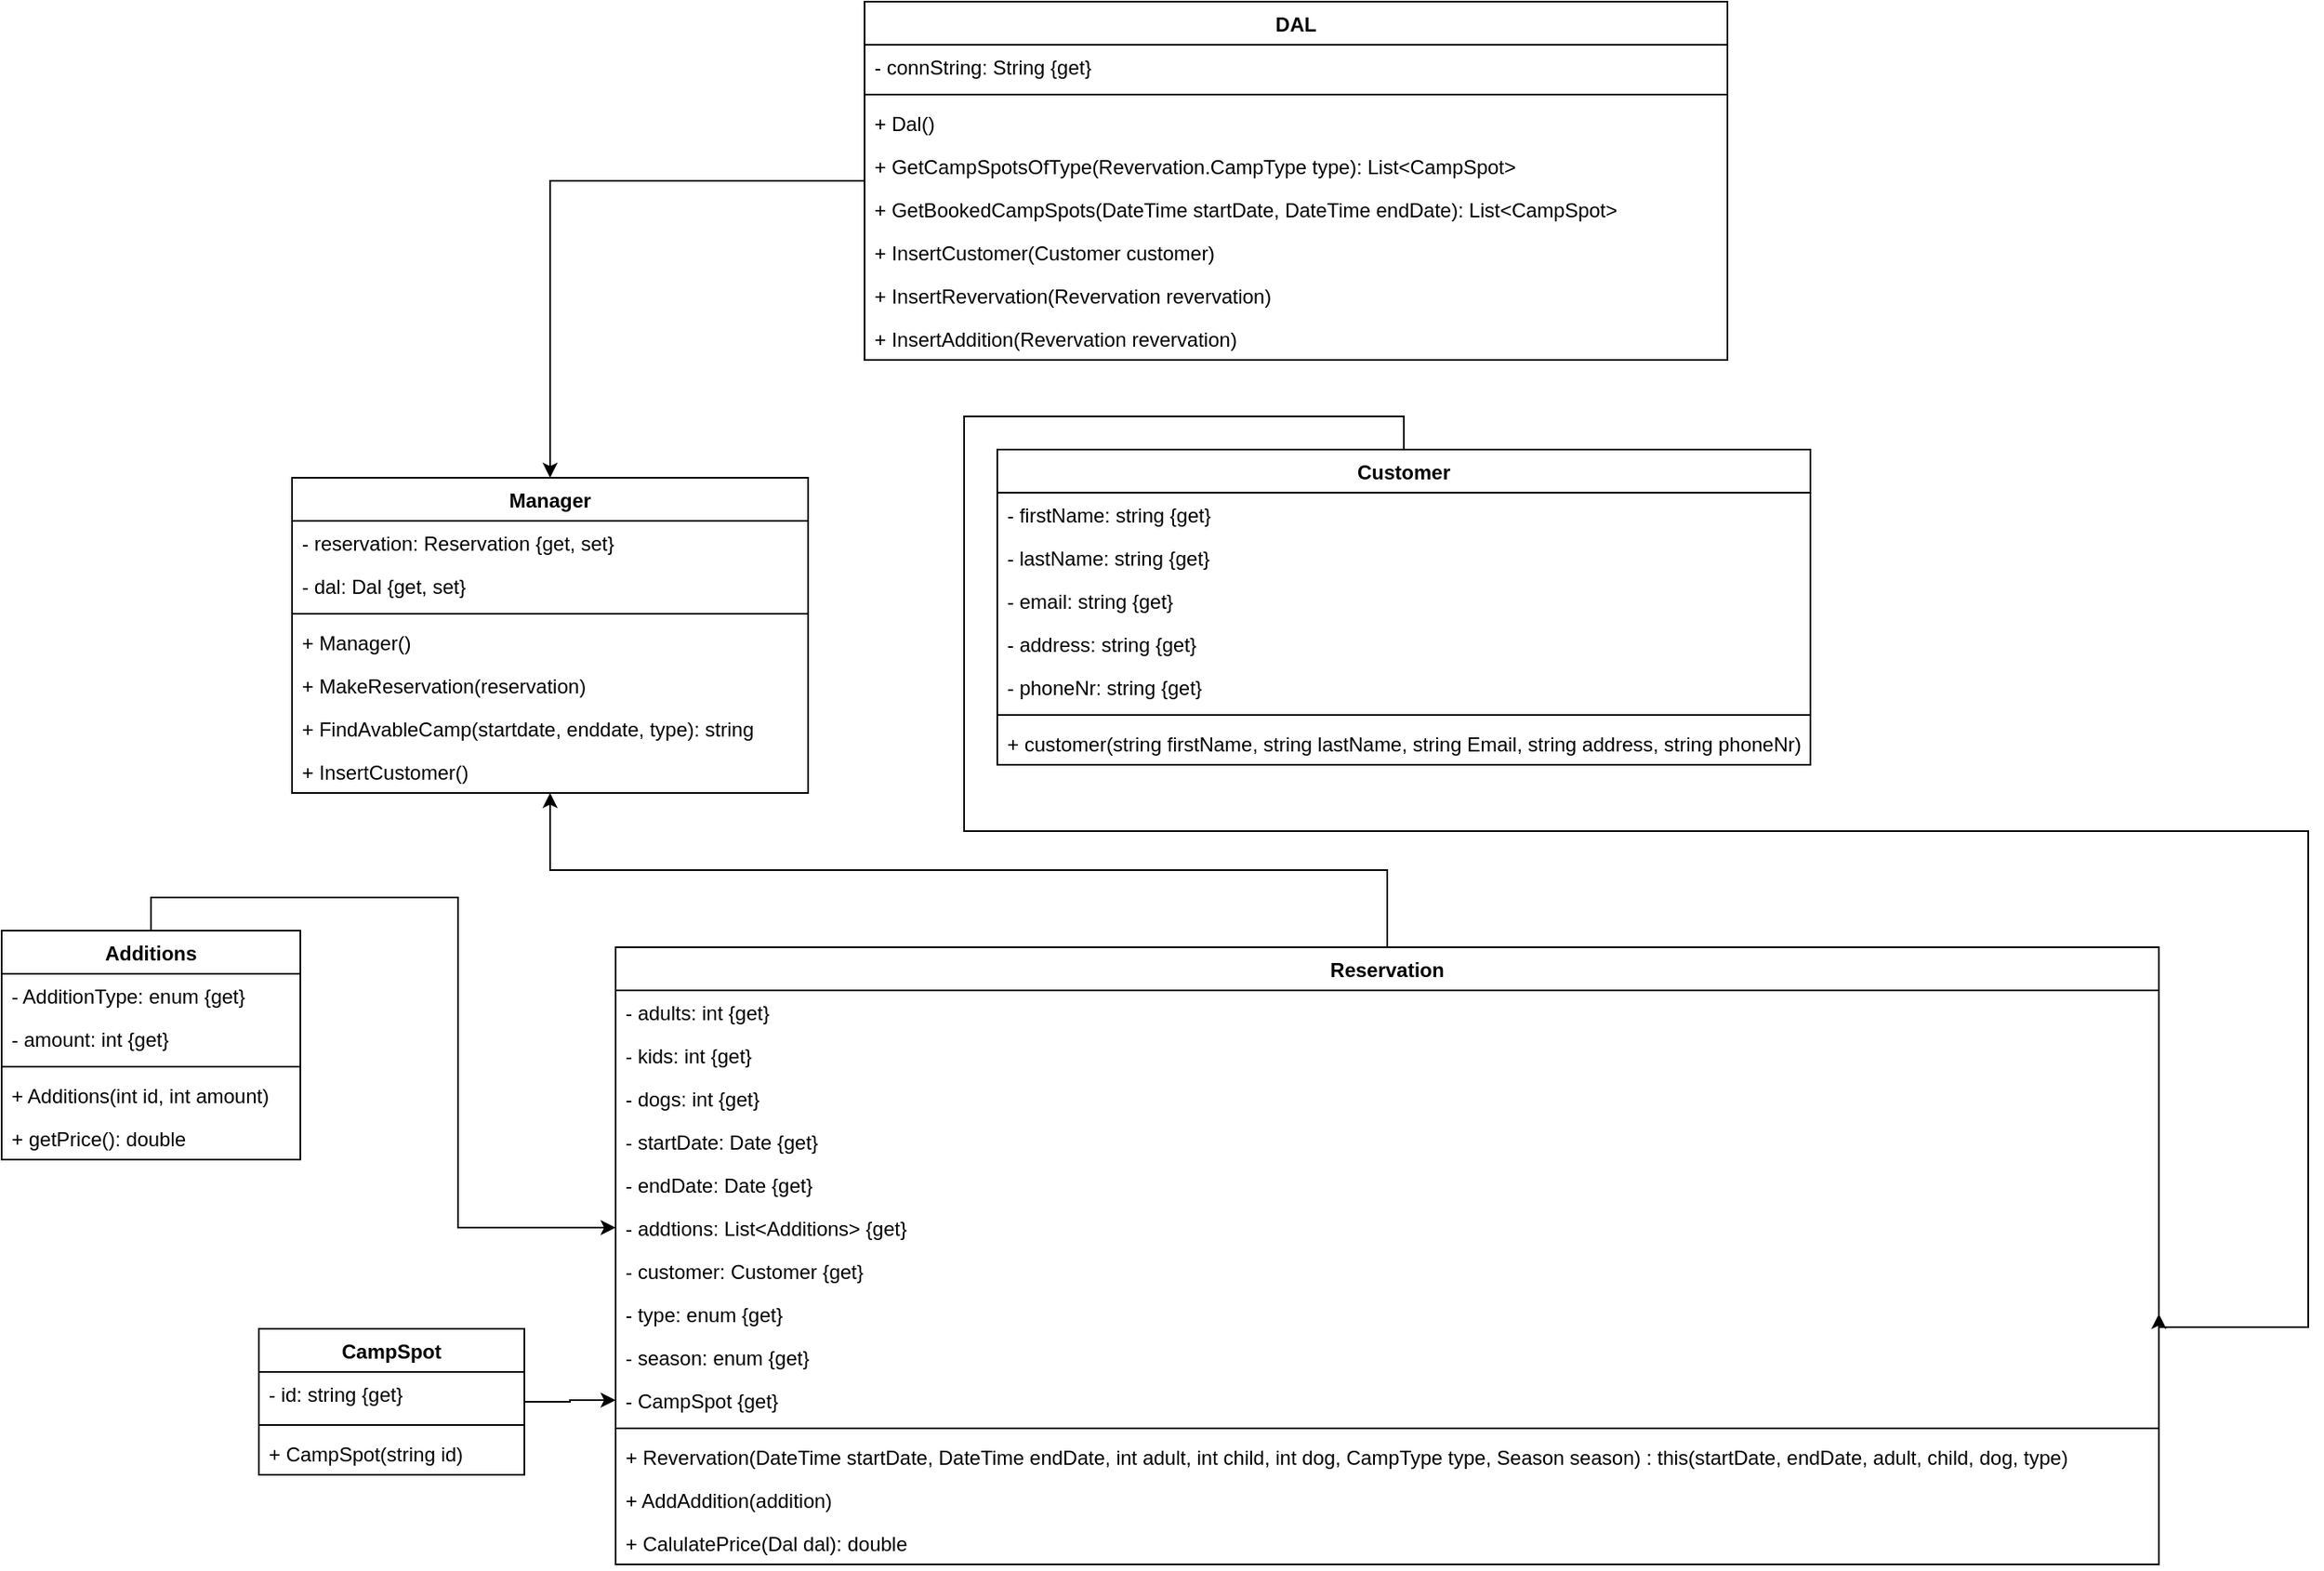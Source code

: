 <mxfile version="14.6.13" type="device"><diagram id="C5RBs43oDa-KdzZeNtuy" name="Page-1"><mxGraphModel dx="1725" dy="2033" grid="1" gridSize="10" guides="1" tooltips="1" connect="1" arrows="1" fold="1" page="1" pageScale="1" pageWidth="827" pageHeight="1169" math="0" shadow="0"><root><mxCell id="WIyWlLk6GJQsqaUBKTNV-0"/><mxCell id="WIyWlLk6GJQsqaUBKTNV-1" parent="WIyWlLk6GJQsqaUBKTNV-0"/><mxCell id="NmRWTJdzrQWykFRe9SJw-22" style="edgeStyle=orthogonalEdgeStyle;rounded=0;orthogonalLoop=1;jettySize=auto;html=1;" parent="WIyWlLk6GJQsqaUBKTNV-1" source="9qZHWwznpzsTi7VoSsvj-4" target="NmRWTJdzrQWykFRe9SJw-8" edge="1"><mxGeometry relative="1" as="geometry"/></mxCell><mxCell id="9qZHWwznpzsTi7VoSsvj-4" value="DAL" style="swimlane;fontStyle=1;align=center;verticalAlign=top;childLayout=stackLayout;horizontal=1;startSize=26;horizontalStack=0;resizeParent=1;resizeParentMax=0;resizeLast=0;collapsible=1;marginBottom=0;" parent="WIyWlLk6GJQsqaUBKTNV-1" vertex="1"><mxGeometry x="530" y="160" width="520" height="216" as="geometry"/></mxCell><mxCell id="9qZHWwznpzsTi7VoSsvj-5" value="- connString: String {get}" style="text;strokeColor=none;fillColor=none;align=left;verticalAlign=top;spacingLeft=4;spacingRight=4;overflow=hidden;rotatable=0;points=[[0,0.5],[1,0.5]];portConstraint=eastwest;" parent="9qZHWwznpzsTi7VoSsvj-4" vertex="1"><mxGeometry y="26" width="520" height="26" as="geometry"/></mxCell><mxCell id="9qZHWwznpzsTi7VoSsvj-6" value="" style="line;strokeWidth=1;fillColor=none;align=left;verticalAlign=middle;spacingTop=-1;spacingLeft=3;spacingRight=3;rotatable=0;labelPosition=right;points=[];portConstraint=eastwest;" parent="9qZHWwznpzsTi7VoSsvj-4" vertex="1"><mxGeometry y="52" width="520" height="8" as="geometry"/></mxCell><mxCell id="9qZHWwznpzsTi7VoSsvj-7" value="+ Dal()" style="text;strokeColor=none;fillColor=none;align=left;verticalAlign=top;spacingLeft=4;spacingRight=4;overflow=hidden;rotatable=0;points=[[0,0.5],[1,0.5]];portConstraint=eastwest;" parent="9qZHWwznpzsTi7VoSsvj-4" vertex="1"><mxGeometry y="60" width="520" height="26" as="geometry"/></mxCell><mxCell id="NfGS3VuunB-sIEJEYZA4-6" value="+ GetCampSpotsOfType(Revervation.CampType type): List&lt;CampSpot&gt;" style="text;strokeColor=none;fillColor=none;align=left;verticalAlign=top;spacingLeft=4;spacingRight=4;overflow=hidden;rotatable=0;points=[[0,0.5],[1,0.5]];portConstraint=eastwest;" vertex="1" parent="9qZHWwznpzsTi7VoSsvj-4"><mxGeometry y="86" width="520" height="26" as="geometry"/></mxCell><mxCell id="NfGS3VuunB-sIEJEYZA4-7" value="+ GetBookedCampSpots(DateTime startDate, DateTime endDate): List&lt;CampSpot&gt;" style="text;strokeColor=none;fillColor=none;align=left;verticalAlign=top;spacingLeft=4;spacingRight=4;overflow=hidden;rotatable=0;points=[[0,0.5],[1,0.5]];portConstraint=eastwest;" vertex="1" parent="9qZHWwznpzsTi7VoSsvj-4"><mxGeometry y="112" width="520" height="26" as="geometry"/></mxCell><mxCell id="NfGS3VuunB-sIEJEYZA4-8" value="+ InsertCustomer(Customer customer)" style="text;strokeColor=none;fillColor=none;align=left;verticalAlign=top;spacingLeft=4;spacingRight=4;overflow=hidden;rotatable=0;points=[[0,0.5],[1,0.5]];portConstraint=eastwest;" vertex="1" parent="9qZHWwznpzsTi7VoSsvj-4"><mxGeometry y="138" width="520" height="26" as="geometry"/></mxCell><mxCell id="NfGS3VuunB-sIEJEYZA4-9" value="+ InsertRevervation(Revervation revervation)" style="text;strokeColor=none;fillColor=none;align=left;verticalAlign=top;spacingLeft=4;spacingRight=4;overflow=hidden;rotatable=0;points=[[0,0.5],[1,0.5]];portConstraint=eastwest;" vertex="1" parent="9qZHWwznpzsTi7VoSsvj-4"><mxGeometry y="164" width="520" height="26" as="geometry"/></mxCell><mxCell id="NfGS3VuunB-sIEJEYZA4-10" value="+ InsertAddition(Revervation revervation)" style="text;strokeColor=none;fillColor=none;align=left;verticalAlign=top;spacingLeft=4;spacingRight=4;overflow=hidden;rotatable=0;points=[[0,0.5],[1,0.5]];portConstraint=eastwest;" vertex="1" parent="9qZHWwznpzsTi7VoSsvj-4"><mxGeometry y="190" width="520" height="26" as="geometry"/></mxCell><mxCell id="NmRWTJdzrQWykFRe9SJw-21" style="edgeStyle=orthogonalEdgeStyle;rounded=0;orthogonalLoop=1;jettySize=auto;html=1;exitX=0.5;exitY=0;exitDx=0;exitDy=0;" parent="WIyWlLk6GJQsqaUBKTNV-1" source="9qZHWwznpzsTi7VoSsvj-14" target="NmRWTJdzrQWykFRe9SJw-8" edge="1"><mxGeometry relative="1" as="geometry"/></mxCell><mxCell id="9qZHWwznpzsTi7VoSsvj-14" value="Reservation" style="swimlane;fontStyle=1;align=center;verticalAlign=top;childLayout=stackLayout;horizontal=1;startSize=26;horizontalStack=0;resizeParent=1;resizeParentMax=0;resizeLast=0;collapsible=1;marginBottom=0;" parent="WIyWlLk6GJQsqaUBKTNV-1" vertex="1"><mxGeometry x="380" y="730" width="930" height="372" as="geometry"/></mxCell><mxCell id="9qZHWwznpzsTi7VoSsvj-27" value="- adults: int {get}" style="text;strokeColor=none;fillColor=none;align=left;verticalAlign=top;spacingLeft=4;spacingRight=4;overflow=hidden;rotatable=0;points=[[0,0.5],[1,0.5]];portConstraint=eastwest;" parent="9qZHWwznpzsTi7VoSsvj-14" vertex="1"><mxGeometry y="26" width="930" height="26" as="geometry"/></mxCell><mxCell id="9qZHWwznpzsTi7VoSsvj-19" value="- kids: int {get}" style="text;strokeColor=none;fillColor=none;align=left;verticalAlign=top;spacingLeft=4;spacingRight=4;overflow=hidden;rotatable=0;points=[[0,0.5],[1,0.5]];portConstraint=eastwest;" parent="9qZHWwznpzsTi7VoSsvj-14" vertex="1"><mxGeometry y="52" width="930" height="26" as="geometry"/></mxCell><mxCell id="9qZHWwznpzsTi7VoSsvj-18" value="- dogs: int {get}" style="text;strokeColor=none;fillColor=none;align=left;verticalAlign=top;spacingLeft=4;spacingRight=4;overflow=hidden;rotatable=0;points=[[0,0.5],[1,0.5]];portConstraint=eastwest;" parent="9qZHWwznpzsTi7VoSsvj-14" vertex="1"><mxGeometry y="78" width="930" height="26" as="geometry"/></mxCell><mxCell id="9qZHWwznpzsTi7VoSsvj-33" value="- startDate: Date {get}" style="text;strokeColor=none;fillColor=none;align=left;verticalAlign=top;spacingLeft=4;spacingRight=4;overflow=hidden;rotatable=0;points=[[0,0.5],[1,0.5]];portConstraint=eastwest;" parent="9qZHWwznpzsTi7VoSsvj-14" vertex="1"><mxGeometry y="104" width="930" height="26" as="geometry"/></mxCell><mxCell id="9qZHWwznpzsTi7VoSsvj-31" value="- endDate: Date {get}" style="text;strokeColor=none;fillColor=none;align=left;verticalAlign=top;spacingLeft=4;spacingRight=4;overflow=hidden;rotatable=0;points=[[0,0.5],[1,0.5]];portConstraint=eastwest;" parent="9qZHWwznpzsTi7VoSsvj-14" vertex="1"><mxGeometry y="130" width="930" height="26" as="geometry"/></mxCell><mxCell id="NmRWTJdzrQWykFRe9SJw-12" value="- addtions: List&lt;Additions&gt; {get}" style="text;strokeColor=none;fillColor=none;align=left;verticalAlign=top;spacingLeft=4;spacingRight=4;overflow=hidden;rotatable=0;points=[[0,0.5],[1,0.5]];portConstraint=eastwest;" parent="9qZHWwznpzsTi7VoSsvj-14" vertex="1"><mxGeometry y="156" width="930" height="26" as="geometry"/></mxCell><mxCell id="jB6dymCSzgT7gSfeQSkf-0" value="- customer: Customer {get}" style="text;strokeColor=none;fillColor=none;align=left;verticalAlign=top;spacingLeft=4;spacingRight=4;overflow=hidden;rotatable=0;points=[[0,0.5],[1,0.5]];portConstraint=eastwest;" parent="9qZHWwznpzsTi7VoSsvj-14" vertex="1"><mxGeometry y="182" width="930" height="26" as="geometry"/></mxCell><mxCell id="NmRWTJdzrQWykFRe9SJw-18" value="- type: enum {get}" style="text;strokeColor=none;fillColor=none;align=left;verticalAlign=top;spacingLeft=4;spacingRight=4;overflow=hidden;rotatable=0;points=[[0,0.5],[1,0.5]];portConstraint=eastwest;" parent="9qZHWwznpzsTi7VoSsvj-14" vertex="1"><mxGeometry y="208" width="930" height="26" as="geometry"/></mxCell><mxCell id="jB6dymCSzgT7gSfeQSkf-1" value="- season: enum {get}" style="text;strokeColor=none;fillColor=none;align=left;verticalAlign=top;spacingLeft=4;spacingRight=4;overflow=hidden;rotatable=0;points=[[0,0.5],[1,0.5]];portConstraint=eastwest;" parent="9qZHWwznpzsTi7VoSsvj-14" vertex="1"><mxGeometry y="234" width="930" height="26" as="geometry"/></mxCell><mxCell id="NfGS3VuunB-sIEJEYZA4-1" value="- CampSpot {get}" style="text;strokeColor=none;fillColor=none;align=left;verticalAlign=top;spacingLeft=4;spacingRight=4;overflow=hidden;rotatable=0;points=[[0,0.5],[1,0.5]];portConstraint=eastwest;" vertex="1" parent="9qZHWwznpzsTi7VoSsvj-14"><mxGeometry y="260" width="930" height="26" as="geometry"/></mxCell><mxCell id="9qZHWwznpzsTi7VoSsvj-16" value="" style="line;strokeWidth=1;fillColor=none;align=left;verticalAlign=middle;spacingTop=-1;spacingLeft=3;spacingRight=3;rotatable=0;labelPosition=right;points=[];portConstraint=eastwest;" parent="9qZHWwznpzsTi7VoSsvj-14" vertex="1"><mxGeometry y="286" width="930" height="8" as="geometry"/></mxCell><mxCell id="dJ6BkWHcJpILUU_iTffg-1" value="+ Revervation(DateTime startDate, DateTime endDate, int adult, int child, int dog, CampType type, Season season) : this(startDate, endDate, adult, child, dog, type)" style="text;strokeColor=none;fillColor=none;align=left;verticalAlign=top;spacingLeft=4;spacingRight=4;overflow=hidden;rotatable=0;points=[[0,0.5],[1,0.5]];portConstraint=eastwest;" parent="9qZHWwznpzsTi7VoSsvj-14" vertex="1"><mxGeometry y="294" width="930" height="26" as="geometry"/></mxCell><mxCell id="9qZHWwznpzsTi7VoSsvj-17" value="+ AddAddition(addition)" style="text;strokeColor=none;fillColor=none;align=left;verticalAlign=top;spacingLeft=4;spacingRight=4;overflow=hidden;rotatable=0;points=[[0,0.5],[1,0.5]];portConstraint=eastwest;" parent="9qZHWwznpzsTi7VoSsvj-14" vertex="1"><mxGeometry y="320" width="930" height="26" as="geometry"/></mxCell><mxCell id="NfGS3VuunB-sIEJEYZA4-2" value="+ CalulatePrice(Dal dal): double" style="text;strokeColor=none;fillColor=none;align=left;verticalAlign=top;spacingLeft=4;spacingRight=4;overflow=hidden;rotatable=0;points=[[0,0.5],[1,0.5]];portConstraint=eastwest;" vertex="1" parent="9qZHWwznpzsTi7VoSsvj-14"><mxGeometry y="346" width="930" height="26" as="geometry"/></mxCell><mxCell id="NmRWTJdzrQWykFRe9SJw-19" style="edgeStyle=orthogonalEdgeStyle;rounded=0;orthogonalLoop=1;jettySize=auto;html=1;exitX=0.5;exitY=0;exitDx=0;exitDy=0;entryX=1;entryY=0.5;entryDx=0;entryDy=0;" parent="WIyWlLk6GJQsqaUBKTNV-1" source="xc703H0kveq0s-vELG9e-0" target="NmRWTJdzrQWykFRe9SJw-18" edge="1"><mxGeometry relative="1" as="geometry"><mxPoint x="460" y="930" as="targetPoint"/><Array as="points"><mxPoint x="855" y="410"/><mxPoint x="590" y="410"/><mxPoint x="590" y="660"/><mxPoint x="1400" y="660"/><mxPoint x="1400" y="959"/></Array></mxGeometry></mxCell><mxCell id="xc703H0kveq0s-vELG9e-0" value="Customer" style="swimlane;fontStyle=1;align=center;verticalAlign=top;childLayout=stackLayout;horizontal=1;startSize=26;horizontalStack=0;resizeParent=1;resizeParentMax=0;resizeLast=0;collapsible=1;marginBottom=0;" parent="WIyWlLk6GJQsqaUBKTNV-1" vertex="1"><mxGeometry x="610" y="430" width="490" height="190" as="geometry"/></mxCell><mxCell id="xc703H0kveq0s-vELG9e-1" value="- firstName: string {get}" style="text;strokeColor=none;fillColor=none;align=left;verticalAlign=top;spacingLeft=4;spacingRight=4;overflow=hidden;rotatable=0;points=[[0,0.5],[1,0.5]];portConstraint=eastwest;" parent="xc703H0kveq0s-vELG9e-0" vertex="1"><mxGeometry y="26" width="490" height="26" as="geometry"/></mxCell><mxCell id="xc703H0kveq0s-vELG9e-4" value="- lastName: string {get}" style="text;strokeColor=none;fillColor=none;align=left;verticalAlign=top;spacingLeft=4;spacingRight=4;overflow=hidden;rotatable=0;points=[[0,0.5],[1,0.5]];portConstraint=eastwest;" parent="xc703H0kveq0s-vELG9e-0" vertex="1"><mxGeometry y="52" width="490" height="26" as="geometry"/></mxCell><mxCell id="xc703H0kveq0s-vELG9e-5" value="- email: string {get}" style="text;strokeColor=none;fillColor=none;align=left;verticalAlign=top;spacingLeft=4;spacingRight=4;overflow=hidden;rotatable=0;points=[[0,0.5],[1,0.5]];portConstraint=eastwest;" parent="xc703H0kveq0s-vELG9e-0" vertex="1"><mxGeometry y="78" width="490" height="26" as="geometry"/></mxCell><mxCell id="xc703H0kveq0s-vELG9e-6" value="- address: string {get}" style="text;strokeColor=none;fillColor=none;align=left;verticalAlign=top;spacingLeft=4;spacingRight=4;overflow=hidden;rotatable=0;points=[[0,0.5],[1,0.5]];portConstraint=eastwest;" parent="xc703H0kveq0s-vELG9e-0" vertex="1"><mxGeometry y="104" width="490" height="26" as="geometry"/></mxCell><mxCell id="xc703H0kveq0s-vELG9e-8" value="- phoneNr: string {get}" style="text;strokeColor=none;fillColor=none;align=left;verticalAlign=top;spacingLeft=4;spacingRight=4;overflow=hidden;rotatable=0;points=[[0,0.5],[1,0.5]];portConstraint=eastwest;" parent="xc703H0kveq0s-vELG9e-0" vertex="1"><mxGeometry y="130" width="490" height="26" as="geometry"/></mxCell><mxCell id="xc703H0kveq0s-vELG9e-2" value="" style="line;strokeWidth=1;fillColor=none;align=left;verticalAlign=middle;spacingTop=-1;spacingLeft=3;spacingRight=3;rotatable=0;labelPosition=right;points=[];portConstraint=eastwest;" parent="xc703H0kveq0s-vELG9e-0" vertex="1"><mxGeometry y="156" width="490" height="8" as="geometry"/></mxCell><mxCell id="xc703H0kveq0s-vELG9e-3" value="+ customer(string firstName, string lastName, string Email, string address, string phoneNr) " style="text;strokeColor=none;fillColor=none;align=left;verticalAlign=top;spacingLeft=4;spacingRight=4;overflow=hidden;rotatable=0;points=[[0,0.5],[1,0.5]];portConstraint=eastwest;" parent="xc703H0kveq0s-vELG9e-0" vertex="1"><mxGeometry y="164" width="490" height="26" as="geometry"/></mxCell><mxCell id="xc703H0kveq0s-vELG9e-9" style="edgeStyle=orthogonalEdgeStyle;rounded=0;orthogonalLoop=1;jettySize=auto;html=1;exitX=1;exitY=0.5;exitDx=0;exitDy=0;" parent="xc703H0kveq0s-vELG9e-0" source="xc703H0kveq0s-vELG9e-5" target="xc703H0kveq0s-vELG9e-5" edge="1"><mxGeometry relative="1" as="geometry"/></mxCell><mxCell id="NmRWTJdzrQWykFRe9SJw-15" style="edgeStyle=orthogonalEdgeStyle;rounded=0;orthogonalLoop=1;jettySize=auto;html=1;exitX=0.5;exitY=0;exitDx=0;exitDy=0;entryX=0;entryY=0.5;entryDx=0;entryDy=0;" parent="WIyWlLk6GJQsqaUBKTNV-1" source="NmRWTJdzrQWykFRe9SJw-4" target="NmRWTJdzrQWykFRe9SJw-12" edge="1"><mxGeometry relative="1" as="geometry"/></mxCell><mxCell id="NmRWTJdzrQWykFRe9SJw-4" value="Additions" style="swimlane;fontStyle=1;align=center;verticalAlign=top;childLayout=stackLayout;horizontal=1;startSize=26;horizontalStack=0;resizeParent=1;resizeParentMax=0;resizeLast=0;collapsible=1;marginBottom=0;" parent="WIyWlLk6GJQsqaUBKTNV-1" vertex="1"><mxGeometry x="10" y="720" width="180" height="138" as="geometry"/></mxCell><mxCell id="NmRWTJdzrQWykFRe9SJw-20" value="- AdditionType: enum {get}" style="text;strokeColor=none;fillColor=none;align=left;verticalAlign=top;spacingLeft=4;spacingRight=4;overflow=hidden;rotatable=0;points=[[0,0.5],[1,0.5]];portConstraint=eastwest;" parent="NmRWTJdzrQWykFRe9SJw-4" vertex="1"><mxGeometry y="26" width="180" height="26" as="geometry"/></mxCell><mxCell id="NmRWTJdzrQWykFRe9SJw-5" value="- amount: int {get}" style="text;strokeColor=none;fillColor=none;align=left;verticalAlign=top;spacingLeft=4;spacingRight=4;overflow=hidden;rotatable=0;points=[[0,0.5],[1,0.5]];portConstraint=eastwest;" parent="NmRWTJdzrQWykFRe9SJw-4" vertex="1"><mxGeometry y="52" width="180" height="26" as="geometry"/></mxCell><mxCell id="NmRWTJdzrQWykFRe9SJw-6" value="" style="line;strokeWidth=1;fillColor=none;align=left;verticalAlign=middle;spacingTop=-1;spacingLeft=3;spacingRight=3;rotatable=0;labelPosition=right;points=[];portConstraint=eastwest;" parent="NmRWTJdzrQWykFRe9SJw-4" vertex="1"><mxGeometry y="78" width="180" height="8" as="geometry"/></mxCell><mxCell id="NmRWTJdzrQWykFRe9SJw-7" value="+ Additions(int id, int amount)" style="text;strokeColor=none;fillColor=none;align=left;verticalAlign=top;spacingLeft=4;spacingRight=4;overflow=hidden;rotatable=0;points=[[0,0.5],[1,0.5]];portConstraint=eastwest;" parent="NmRWTJdzrQWykFRe9SJw-4" vertex="1"><mxGeometry y="86" width="180" height="26" as="geometry"/></mxCell><mxCell id="NfGS3VuunB-sIEJEYZA4-5" value="+ getPrice(): double" style="text;strokeColor=none;fillColor=none;align=left;verticalAlign=top;spacingLeft=4;spacingRight=4;overflow=hidden;rotatable=0;points=[[0,0.5],[1,0.5]];portConstraint=eastwest;" vertex="1" parent="NmRWTJdzrQWykFRe9SJw-4"><mxGeometry y="112" width="180" height="26" as="geometry"/></mxCell><mxCell id="NmRWTJdzrQWykFRe9SJw-8" value="Manager" style="swimlane;fontStyle=1;align=center;verticalAlign=top;childLayout=stackLayout;horizontal=1;startSize=26;horizontalStack=0;resizeParent=1;resizeParentMax=0;resizeLast=0;collapsible=1;marginBottom=0;" parent="WIyWlLk6GJQsqaUBKTNV-1" vertex="1"><mxGeometry x="185" y="447" width="311" height="190" as="geometry"/></mxCell><mxCell id="NmRWTJdzrQWykFRe9SJw-9" value="- reservation: Reservation {get, set}" style="text;strokeColor=none;fillColor=none;align=left;verticalAlign=top;spacingLeft=4;spacingRight=4;overflow=hidden;rotatable=0;points=[[0,0.5],[1,0.5]];portConstraint=eastwest;" parent="NmRWTJdzrQWykFRe9SJw-8" vertex="1"><mxGeometry y="26" width="311" height="26" as="geometry"/></mxCell><mxCell id="GCHpi2cJDq2vA9uPtmEj-1" value="- dal: Dal {get, set}" style="text;strokeColor=none;fillColor=none;align=left;verticalAlign=top;spacingLeft=4;spacingRight=4;overflow=hidden;rotatable=0;points=[[0,0.5],[1,0.5]];portConstraint=eastwest;" parent="NmRWTJdzrQWykFRe9SJw-8" vertex="1"><mxGeometry y="52" width="311" height="26" as="geometry"/></mxCell><mxCell id="NmRWTJdzrQWykFRe9SJw-10" value="" style="line;strokeWidth=1;fillColor=none;align=left;verticalAlign=middle;spacingTop=-1;spacingLeft=3;spacingRight=3;rotatable=0;labelPosition=right;points=[];portConstraint=eastwest;" parent="NmRWTJdzrQWykFRe9SJw-8" vertex="1"><mxGeometry y="78" width="311" height="8" as="geometry"/></mxCell><mxCell id="NfGS3VuunB-sIEJEYZA4-4" value="+ Manager()" style="text;strokeColor=none;fillColor=none;align=left;verticalAlign=top;spacingLeft=4;spacingRight=4;overflow=hidden;rotatable=0;points=[[0,0.5],[1,0.5]];portConstraint=eastwest;" vertex="1" parent="NmRWTJdzrQWykFRe9SJw-8"><mxGeometry y="86" width="311" height="26" as="geometry"/></mxCell><mxCell id="NmRWTJdzrQWykFRe9SJw-11" value="+ MakeReservation(reservation)" style="text;strokeColor=none;fillColor=none;align=left;verticalAlign=top;spacingLeft=4;spacingRight=4;overflow=hidden;rotatable=0;points=[[0,0.5],[1,0.5]];portConstraint=eastwest;" parent="NmRWTJdzrQWykFRe9SJw-8" vertex="1"><mxGeometry y="112" width="311" height="26" as="geometry"/></mxCell><mxCell id="GCHpi2cJDq2vA9uPtmEj-0" value="+ FindAvableCamp(startdate, enddate, type): string" style="text;strokeColor=none;fillColor=none;align=left;verticalAlign=top;spacingLeft=4;spacingRight=4;overflow=hidden;rotatable=0;points=[[0,0.5],[1,0.5]];portConstraint=eastwest;" parent="NmRWTJdzrQWykFRe9SJw-8" vertex="1"><mxGeometry y="138" width="311" height="26" as="geometry"/></mxCell><mxCell id="NfGS3VuunB-sIEJEYZA4-3" value="+ InsertCustomer()" style="text;strokeColor=none;fillColor=none;align=left;verticalAlign=top;spacingLeft=4;spacingRight=4;overflow=hidden;rotatable=0;points=[[0,0.5],[1,0.5]];portConstraint=eastwest;" vertex="1" parent="NmRWTJdzrQWykFRe9SJw-8"><mxGeometry y="164" width="311" height="26" as="geometry"/></mxCell><mxCell id="NfGS3VuunB-sIEJEYZA4-0" style="edgeStyle=orthogonalEdgeStyle;rounded=0;orthogonalLoop=1;jettySize=auto;html=1;entryX=0;entryY=0.5;entryDx=0;entryDy=0;" edge="1" parent="WIyWlLk6GJQsqaUBKTNV-1" source="GCHpi2cJDq2vA9uPtmEj-2" target="NfGS3VuunB-sIEJEYZA4-1"><mxGeometry relative="1" as="geometry"><mxPoint x="380" y="1010" as="targetPoint"/></mxGeometry></mxCell><mxCell id="GCHpi2cJDq2vA9uPtmEj-2" value="CampSpot" style="swimlane;fontStyle=1;align=center;verticalAlign=top;childLayout=stackLayout;horizontal=1;startSize=26;horizontalStack=0;resizeParent=1;resizeParentMax=0;resizeLast=0;collapsible=1;marginBottom=0;" parent="WIyWlLk6GJQsqaUBKTNV-1" vertex="1"><mxGeometry x="165" y="960" width="160" height="88" as="geometry"/></mxCell><mxCell id="GCHpi2cJDq2vA9uPtmEj-3" value="- id: string {get}&#10;" style="text;strokeColor=none;fillColor=none;align=left;verticalAlign=top;spacingLeft=4;spacingRight=4;overflow=hidden;rotatable=0;points=[[0,0.5],[1,0.5]];portConstraint=eastwest;" parent="GCHpi2cJDq2vA9uPtmEj-2" vertex="1"><mxGeometry y="26" width="160" height="28" as="geometry"/></mxCell><mxCell id="GCHpi2cJDq2vA9uPtmEj-4" value="" style="line;strokeWidth=1;fillColor=none;align=left;verticalAlign=middle;spacingTop=-1;spacingLeft=3;spacingRight=3;rotatable=0;labelPosition=right;points=[];portConstraint=eastwest;" parent="GCHpi2cJDq2vA9uPtmEj-2" vertex="1"><mxGeometry y="54" width="160" height="8" as="geometry"/></mxCell><mxCell id="GCHpi2cJDq2vA9uPtmEj-5" value="+ CampSpot(string id)" style="text;strokeColor=none;fillColor=none;align=left;verticalAlign=top;spacingLeft=4;spacingRight=4;overflow=hidden;rotatable=0;points=[[0,0.5],[1,0.5]];portConstraint=eastwest;" parent="GCHpi2cJDq2vA9uPtmEj-2" vertex="1"><mxGeometry y="62" width="160" height="26" as="geometry"/></mxCell></root></mxGraphModel></diagram></mxfile>